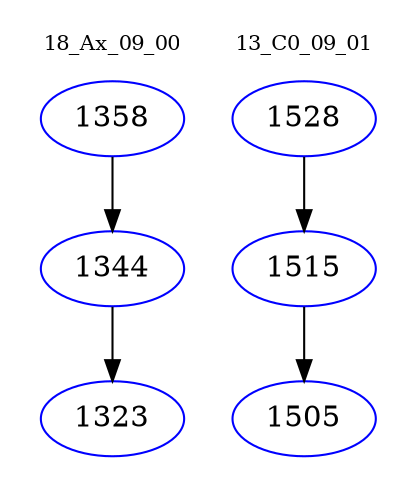 digraph{
subgraph cluster_0 {
color = white
label = "18_Ax_09_00";
fontsize=10;
T0_1358 [label="1358", color="blue"]
T0_1358 -> T0_1344 [color="black"]
T0_1344 [label="1344", color="blue"]
T0_1344 -> T0_1323 [color="black"]
T0_1323 [label="1323", color="blue"]
}
subgraph cluster_1 {
color = white
label = "13_C0_09_01";
fontsize=10;
T1_1528 [label="1528", color="blue"]
T1_1528 -> T1_1515 [color="black"]
T1_1515 [label="1515", color="blue"]
T1_1515 -> T1_1505 [color="black"]
T1_1505 [label="1505", color="blue"]
}
}
